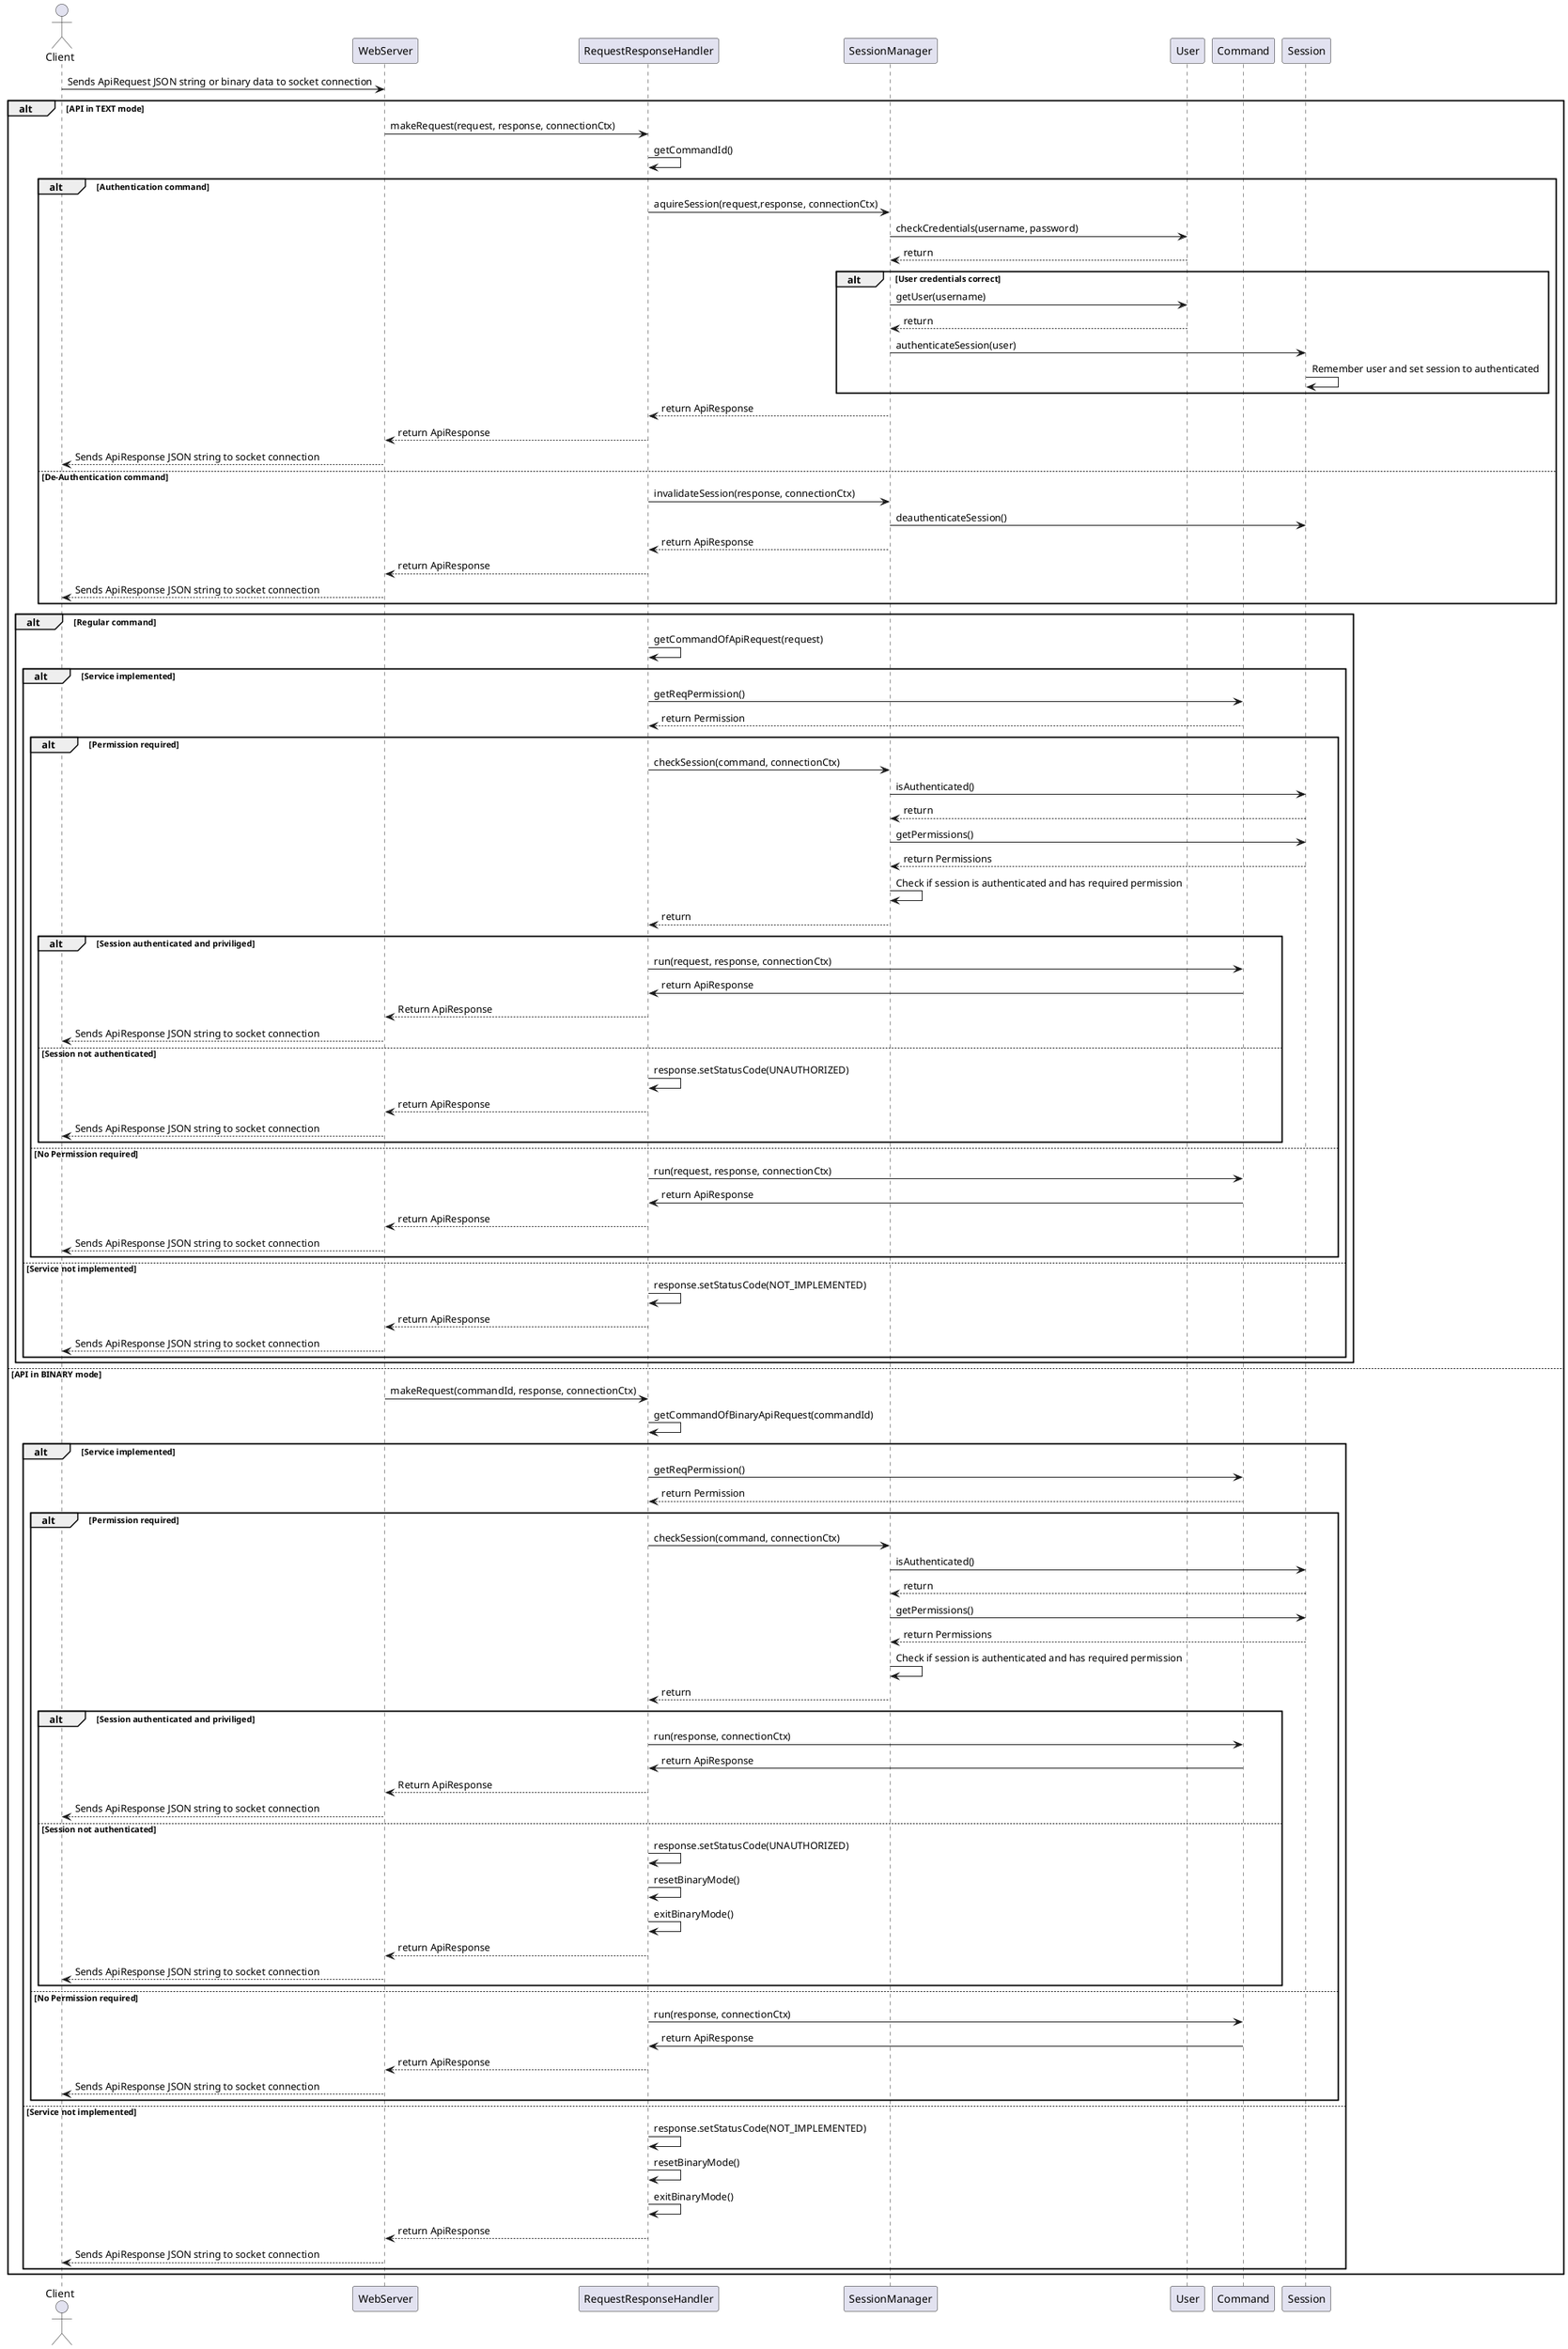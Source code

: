 @startuml
actor Client
participant WebServer
participant RequestResponseHandler
participant SessionManager
participant User
participant Command

Client->WebServer: Sends ApiRequest JSON string or binary data to socket connection
alt API in TEXT mode
    WebServer->RequestResponseHandler: makeRequest(request, response, connectionCtx)
    RequestResponseHandler->RequestResponseHandler: getCommandId()

    alt Authentication command
        RequestResponseHandler->SessionManager: aquireSession(request,response, connectionCtx)
        SessionManager->User: checkCredentials(username, password)
        User-->SessionManager: return

        alt User credentials correct
            SessionManager->User: getUser(username)
            User-->SessionManager: return
            SessionManager->Session: authenticateSession(user)
            Session->Session: Remember user and set session to authenticated
        end

        SessionManager-->RequestResponseHandler: return ApiResponse
        RequestResponseHandler-->WebServer: return ApiResponse
        WebServer-->Client: Sends ApiResponse JSON string to socket connection

    else De-Authentication command
        RequestResponseHandler->SessionManager: invalidateSession(response, connectionCtx)
        SessionManager->Session: deauthenticateSession()
        SessionManager-->RequestResponseHandler: return ApiResponse
        RequestResponseHandler-->WebServer: return ApiResponse
        WebServer-->Client: Sends ApiResponse JSON string to socket connection
    end

    alt Regular command
        RequestResponseHandler->RequestResponseHandler: getCommandOfApiRequest(request)
        alt Service implemented
            RequestResponseHandler->Command: getReqPermission()
            Command-->RequestResponseHandler: return Permission
            alt Permission required
                RequestResponseHandler->SessionManager: checkSession(command, connectionCtx)

                SessionManager->Session: isAuthenticated()
                Session-->SessionManager: return

                SessionManager->Session: getPermissions()
                Session-->SessionManager: return Permissions

                SessionManager->SessionManager: Check if session is authenticated and has required permission
                SessionManager-->RequestResponseHandler: return

                alt Session authenticated and priviliged
                    RequestResponseHandler->Command: run(request, response, connectionCtx)
                    Command->RequestResponseHandler: return ApiResponse
                    RequestResponseHandler-->WebServer: Return ApiResponse
                    WebServer-->Client: Sends ApiResponse JSON string to socket connection
                else Session not authenticated
                    RequestResponseHandler->RequestResponseHandler: response.setStatusCode(UNAUTHORIZED)
                    RequestResponseHandler-->WebServer: return ApiResponse
                    WebServer-->Client: Sends ApiResponse JSON string to socket connection
                end
            else No Permission required
                RequestResponseHandler->Command: run(request, response, connectionCtx)
                Command->RequestResponseHandler: return ApiResponse
                RequestResponseHandler-->WebServer: return ApiResponse
                WebServer-->Client: Sends ApiResponse JSON string to socket connection
            end
        else Service not implemented
            RequestResponseHandler->RequestResponseHandler: response.setStatusCode(NOT_IMPLEMENTED)
            RequestResponseHandler-->WebServer: return ApiResponse
            WebServer-->Client: Sends ApiResponse JSON string to socket connection
        end
    end
else API in BINARY mode
    WebServer->RequestResponseHandler: makeRequest(commandId, response, connectionCtx)
    RequestResponseHandler->RequestResponseHandler: getCommandOfBinaryApiRequest(commandId)

    alt Service implemented
        RequestResponseHandler->Command: getReqPermission()
        Command-->RequestResponseHandler: return Permission
        alt Permission required
            RequestResponseHandler->SessionManager: checkSession(command, connectionCtx)

            SessionManager->Session: isAuthenticated()
            Session-->SessionManager: return

            SessionManager->Session: getPermissions()
            Session-->SessionManager: return Permissions

            SessionManager->SessionManager: Check if session is authenticated and has required permission
            SessionManager-->RequestResponseHandler: return

            alt Session authenticated and priviliged
                RequestResponseHandler->Command: run(response, connectionCtx)
                Command->RequestResponseHandler: return ApiResponse
                RequestResponseHandler-->WebServer: Return ApiResponse
                WebServer-->Client: Sends ApiResponse JSON string to socket connection
            else Session not authenticated
                RequestResponseHandler->RequestResponseHandler: response.setStatusCode(UNAUTHORIZED)
                RequestResponseHandler->RequestResponseHandler: resetBinaryMode()
                RequestResponseHandler->RequestResponseHandler: exitBinaryMode()
                RequestResponseHandler-->WebServer: return ApiResponse
                WebServer-->Client: Sends ApiResponse JSON string to socket connection
            end
        else No Permission required
            RequestResponseHandler->Command: run(response, connectionCtx)
            Command->RequestResponseHandler: return ApiResponse
            RequestResponseHandler-->WebServer: return ApiResponse
            WebServer-->Client: Sends ApiResponse JSON string to socket connection
        end
    else Service not implemented
        RequestResponseHandler->RequestResponseHandler: response.setStatusCode(NOT_IMPLEMENTED)
        RequestResponseHandler->RequestResponseHandler: resetBinaryMode()
        RequestResponseHandler->RequestResponseHandler: exitBinaryMode()
        RequestResponseHandler-->WebServer: return ApiResponse
        WebServer-->Client: Sends ApiResponse JSON string to socket connection
    end
end

@enduml
